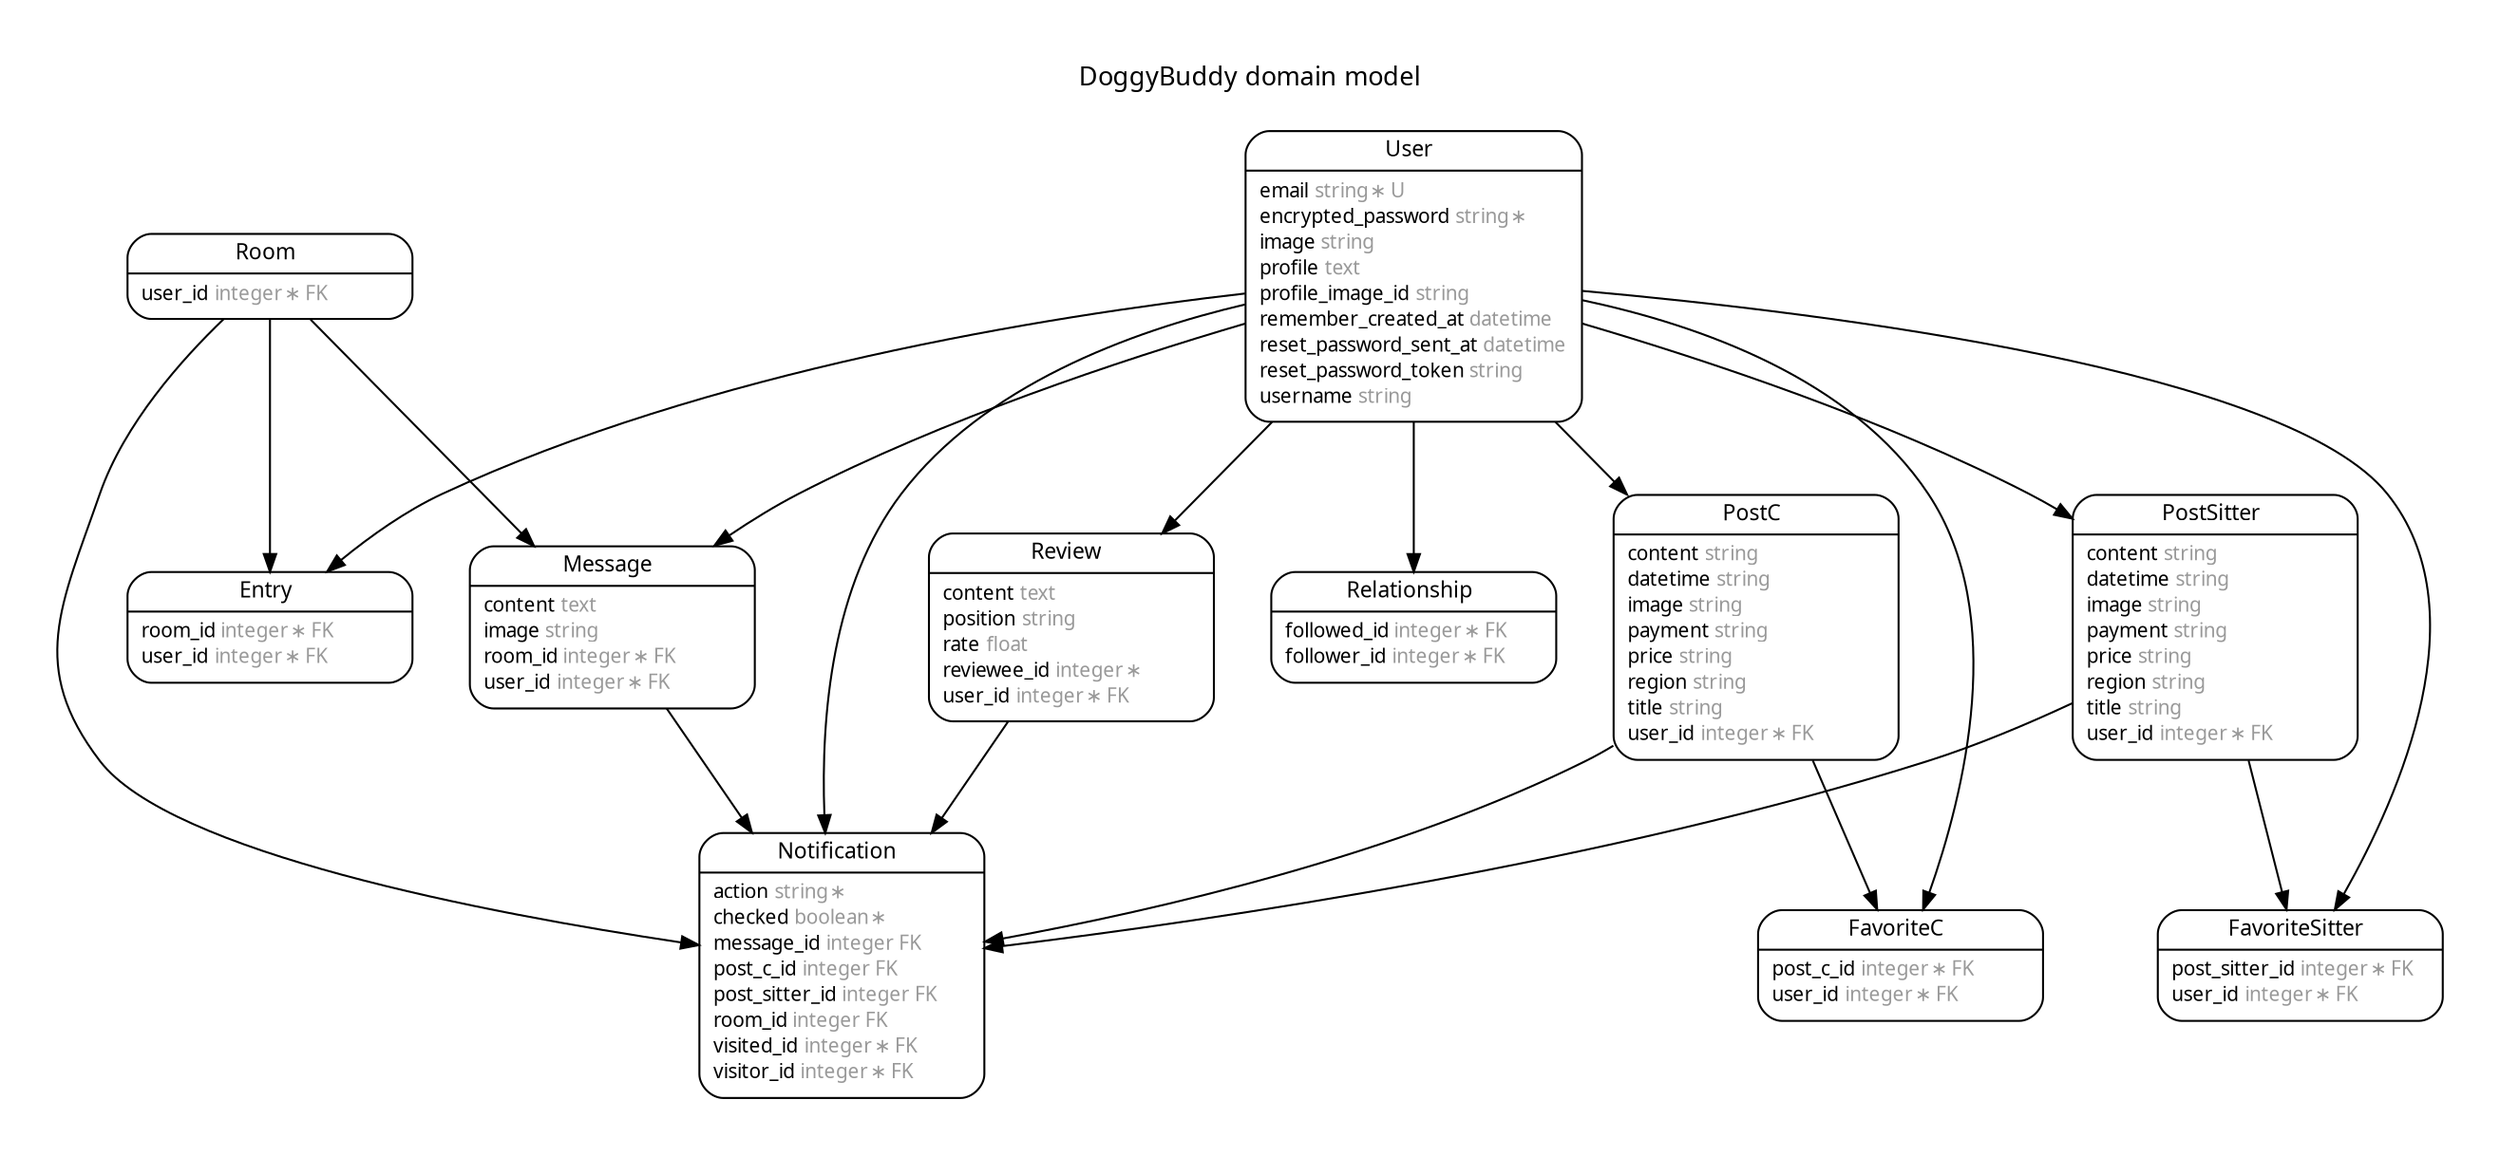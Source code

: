 digraph DoggyBuddy {
rankdir = "LR";
ranksep = "0.5";
nodesep = "0.4";
pad = "0.4,0.4";
margin = "0,0";
concentrate = "true";
labelloc = "t";
fontsize = "13";
fontname = "Arial BoldMT";
splines = "spline";
node[ shape  =  "Mrecord" , fontsize  =  "10" , fontname  =  "ArialMT" , margin  =  "0.07,0.05" , penwidth  =  "1.0"];
edge[ fontname  =  "ArialMT" , fontsize  =  "7" , dir  =  "both" , arrowsize  =  "0.9" , penwidth  =  "1.0" , labelangle  =  "32" , labeldistance  =  "1.8"];
rankdir = "TB";
label = "DoggyBuddy domain model\n\n";
m_Entry [label = <{<table border="0" align="center" cellspacing="0.5" cellpadding="0" width="134">
  <tr><td align="center" valign="bottom" width="130"><font face="Arial BoldMT" point-size="11">Entry</font></td></tr>
</table>
|
<table border="0" align="left" cellspacing="2" cellpadding="0" width="134">
  <tr><td align="left" width="130" port="room_id">room_id <font face="Arial ItalicMT" color="grey60">integer ∗ FK</font></td></tr>
  <tr><td align="left" width="130" port="user_id">user_id <font face="Arial ItalicMT" color="grey60">integer ∗ FK</font></td></tr>
</table>
}>];
m_FavoriteC [label = <{<table border="0" align="center" cellspacing="0.5" cellpadding="0" width="134">
  <tr><td align="center" valign="bottom" width="130"><font face="Arial BoldMT" point-size="11">FavoriteC</font></td></tr>
</table>
|
<table border="0" align="left" cellspacing="2" cellpadding="0" width="134">
  <tr><td align="left" width="130" port="post_c_id">post_c_id <font face="Arial ItalicMT" color="grey60">integer ∗ FK</font></td></tr>
  <tr><td align="left" width="130" port="user_id">user_id <font face="Arial ItalicMT" color="grey60">integer ∗ FK</font></td></tr>
</table>
}>];
m_FavoriteSitter [label = <{<table border="0" align="center" cellspacing="0.5" cellpadding="0" width="134">
  <tr><td align="center" valign="bottom" width="130"><font face="Arial BoldMT" point-size="11">FavoriteSitter</font></td></tr>
</table>
|
<table border="0" align="left" cellspacing="2" cellpadding="0" width="134">
  <tr><td align="left" width="130" port="post_sitter_id">post_sitter_id <font face="Arial ItalicMT" color="grey60">integer ∗ FK</font></td></tr>
  <tr><td align="left" width="130" port="user_id">user_id <font face="Arial ItalicMT" color="grey60">integer ∗ FK</font></td></tr>
</table>
}>];
m_Message [label = <{<table border="0" align="center" cellspacing="0.5" cellpadding="0" width="134">
  <tr><td align="center" valign="bottom" width="130"><font face="Arial BoldMT" point-size="11">Message</font></td></tr>
</table>
|
<table border="0" align="left" cellspacing="2" cellpadding="0" width="134">
  <tr><td align="left" width="130" port="content">content <font face="Arial ItalicMT" color="grey60">text</font></td></tr>
  <tr><td align="left" width="130" port="image">image <font face="Arial ItalicMT" color="grey60">string</font></td></tr>
  <tr><td align="left" width="130" port="room_id">room_id <font face="Arial ItalicMT" color="grey60">integer ∗ FK</font></td></tr>
  <tr><td align="left" width="130" port="user_id">user_id <font face="Arial ItalicMT" color="grey60">integer ∗ FK</font></td></tr>
</table>
}>];
m_Notification [label = <{<table border="0" align="center" cellspacing="0.5" cellpadding="0" width="134">
  <tr><td align="center" valign="bottom" width="130"><font face="Arial BoldMT" point-size="11">Notification</font></td></tr>
</table>
|
<table border="0" align="left" cellspacing="2" cellpadding="0" width="134">
  <tr><td align="left" width="130" port="action">action <font face="Arial ItalicMT" color="grey60">string ∗</font></td></tr>
  <tr><td align="left" width="130" port="checked">checked <font face="Arial ItalicMT" color="grey60">boolean ∗</font></td></tr>
  <tr><td align="left" width="130" port="message_id">message_id <font face="Arial ItalicMT" color="grey60">integer FK</font></td></tr>
  <tr><td align="left" width="130" port="post_c_id">post_c_id <font face="Arial ItalicMT" color="grey60">integer FK</font></td></tr>
  <tr><td align="left" width="130" port="post_sitter_id">post_sitter_id <font face="Arial ItalicMT" color="grey60">integer FK</font></td></tr>
  <tr><td align="left" width="130" port="room_id">room_id <font face="Arial ItalicMT" color="grey60">integer FK</font></td></tr>
  <tr><td align="left" width="130" port="visited_id">visited_id <font face="Arial ItalicMT" color="grey60">integer ∗ FK</font></td></tr>
  <tr><td align="left" width="130" port="visitor_id">visitor_id <font face="Arial ItalicMT" color="grey60">integer ∗ FK</font></td></tr>
</table>
}>];
m_PostC [label = <{<table border="0" align="center" cellspacing="0.5" cellpadding="0" width="134">
  <tr><td align="center" valign="bottom" width="130"><font face="Arial BoldMT" point-size="11">PostC</font></td></tr>
</table>
|
<table border="0" align="left" cellspacing="2" cellpadding="0" width="134">
  <tr><td align="left" width="130" port="content">content <font face="Arial ItalicMT" color="grey60">string</font></td></tr>
  <tr><td align="left" width="130" port="datetime">datetime <font face="Arial ItalicMT" color="grey60">string</font></td></tr>
  <tr><td align="left" width="130" port="image">image <font face="Arial ItalicMT" color="grey60">string</font></td></tr>
  <tr><td align="left" width="130" port="payment">payment <font face="Arial ItalicMT" color="grey60">string</font></td></tr>
  <tr><td align="left" width="130" port="price">price <font face="Arial ItalicMT" color="grey60">string</font></td></tr>
  <tr><td align="left" width="130" port="region">region <font face="Arial ItalicMT" color="grey60">string</font></td></tr>
  <tr><td align="left" width="130" port="title">title <font face="Arial ItalicMT" color="grey60">string</font></td></tr>
  <tr><td align="left" width="130" port="user_id">user_id <font face="Arial ItalicMT" color="grey60">integer ∗ FK</font></td></tr>
</table>
}>];
m_PostSitter [label = <{<table border="0" align="center" cellspacing="0.5" cellpadding="0" width="134">
  <tr><td align="center" valign="bottom" width="130"><font face="Arial BoldMT" point-size="11">PostSitter</font></td></tr>
</table>
|
<table border="0" align="left" cellspacing="2" cellpadding="0" width="134">
  <tr><td align="left" width="130" port="content">content <font face="Arial ItalicMT" color="grey60">string</font></td></tr>
  <tr><td align="left" width="130" port="datetime">datetime <font face="Arial ItalicMT" color="grey60">string</font></td></tr>
  <tr><td align="left" width="130" port="image">image <font face="Arial ItalicMT" color="grey60">string</font></td></tr>
  <tr><td align="left" width="130" port="payment">payment <font face="Arial ItalicMT" color="grey60">string</font></td></tr>
  <tr><td align="left" width="130" port="price">price <font face="Arial ItalicMT" color="grey60">string</font></td></tr>
  <tr><td align="left" width="130" port="region">region <font face="Arial ItalicMT" color="grey60">string</font></td></tr>
  <tr><td align="left" width="130" port="title">title <font face="Arial ItalicMT" color="grey60">string</font></td></tr>
  <tr><td align="left" width="130" port="user_id">user_id <font face="Arial ItalicMT" color="grey60">integer ∗ FK</font></td></tr>
</table>
}>];
m_Relationship [label = <{<table border="0" align="center" cellspacing="0.5" cellpadding="0" width="134">
  <tr><td align="center" valign="bottom" width="130"><font face="Arial BoldMT" point-size="11">Relationship</font></td></tr>
</table>
|
<table border="0" align="left" cellspacing="2" cellpadding="0" width="134">
  <tr><td align="left" width="130" port="followed_id">followed_id <font face="Arial ItalicMT" color="grey60">integer ∗ FK</font></td></tr>
  <tr><td align="left" width="130" port="follower_id">follower_id <font face="Arial ItalicMT" color="grey60">integer ∗ FK</font></td></tr>
</table>
}>];
m_Review [label = <{<table border="0" align="center" cellspacing="0.5" cellpadding="0" width="134">
  <tr><td align="center" valign="bottom" width="130"><font face="Arial BoldMT" point-size="11">Review</font></td></tr>
</table>
|
<table border="0" align="left" cellspacing="2" cellpadding="0" width="134">
  <tr><td align="left" width="130" port="content">content <font face="Arial ItalicMT" color="grey60">text</font></td></tr>
  <tr><td align="left" width="130" port="position">position <font face="Arial ItalicMT" color="grey60">string</font></td></tr>
  <tr><td align="left" width="130" port="rate">rate <font face="Arial ItalicMT" color="grey60">float</font></td></tr>
  <tr><td align="left" width="130" port="reviewee_id">reviewee_id <font face="Arial ItalicMT" color="grey60">integer ∗</font></td></tr>
  <tr><td align="left" width="130" port="user_id">user_id <font face="Arial ItalicMT" color="grey60">integer ∗ FK</font></td></tr>
</table>
}>];
m_Room [label = <{<table border="0" align="center" cellspacing="0.5" cellpadding="0" width="134">
  <tr><td align="center" valign="bottom" width="130"><font face="Arial BoldMT" point-size="11">Room</font></td></tr>
</table>
|
<table border="0" align="left" cellspacing="2" cellpadding="0" width="134">
  <tr><td align="left" width="130" port="user_id">user_id <font face="Arial ItalicMT" color="grey60">integer ∗ FK</font></td></tr>
</table>
}>];
m_User [label = <{<table border="0" align="center" cellspacing="0.5" cellpadding="0" width="134">
  <tr><td align="center" valign="bottom" width="130"><font face="Arial BoldMT" point-size="11">User</font></td></tr>
</table>
|
<table border="0" align="left" cellspacing="2" cellpadding="0" width="134">
  <tr><td align="left" width="130" port="email">email <font face="Arial ItalicMT" color="grey60">string ∗ U</font></td></tr>
  <tr><td align="left" width="130" port="encrypted_password">encrypted_password <font face="Arial ItalicMT" color="grey60">string ∗</font></td></tr>
  <tr><td align="left" width="130" port="image">image <font face="Arial ItalicMT" color="grey60">string</font></td></tr>
  <tr><td align="left" width="130" port="profile">profile <font face="Arial ItalicMT" color="grey60">text</font></td></tr>
  <tr><td align="left" width="130" port="profile_image_id">profile_image_id <font face="Arial ItalicMT" color="grey60">string</font></td></tr>
  <tr><td align="left" width="130" port="remember_created_at">remember_created_at <font face="Arial ItalicMT" color="grey60">datetime</font></td></tr>
  <tr><td align="left" width="130" port="reset_password_sent_at">reset_password_sent_at <font face="Arial ItalicMT" color="grey60">datetime</font></td></tr>
  <tr><td align="left" width="130" port="reset_password_token">reset_password_token <font face="Arial ItalicMT" color="grey60">string</font></td></tr>
  <tr><td align="left" width="130" port="username">username <font face="Arial ItalicMT" color="grey60">string</font></td></tr>
</table>
}>];
  m_User -> m_PostC [arrowhead = "normal", arrowtail = "none", weight = "2"];
  m_User -> m_PostSitter [arrowhead = "normal", arrowtail = "none", weight = "2"];
  m_User -> m_Review [arrowhead = "normal", arrowtail = "none", weight = "2"];
  m_User -> m_FavoriteC [arrowhead = "normal", arrowtail = "none", weight = "2"];
  m_User -> m_FavoriteSitter [arrowhead = "normal", arrowtail = "none", weight = "2"];
  m_User -> m_Message [arrowhead = "normal", arrowtail = "none", weight = "2"];
  m_User -> m_Entry [arrowhead = "normal", arrowtail = "none", weight = "2"];
  m_User -> m_Notification [arrowhead = "normal", arrowtail = "none", weight = "4"];
  m_User -> m_Relationship [arrowhead = "normal", arrowtail = "none", weight = "4"];
  m_Room -> m_Entry [arrowhead = "normal", arrowtail = "none", weight = "2"];
  m_PostC -> m_FavoriteC [arrowhead = "normal", arrowtail = "none", weight = "2"];
  m_PostSitter -> m_FavoriteSitter [arrowhead = "normal", arrowtail = "none", weight = "2"];
  m_Room -> m_Message [arrowhead = "normal", arrowtail = "none", weight = "2"];
  m_PostC -> m_Notification [arrowhead = "normal", arrowtail = "none", weight = "2"];
  m_PostSitter -> m_Notification [arrowhead = "normal", arrowtail = "none", weight = "2"];
  m_Room -> m_Notification [arrowhead = "normal", arrowtail = "none", weight = "2"];
  m_Message -> m_Notification [arrowhead = "normal", arrowtail = "none", weight = "1"];
  m_Review -> m_Notification [arrowhead = "normal", arrowtail = "none", weight = "2"];
}
